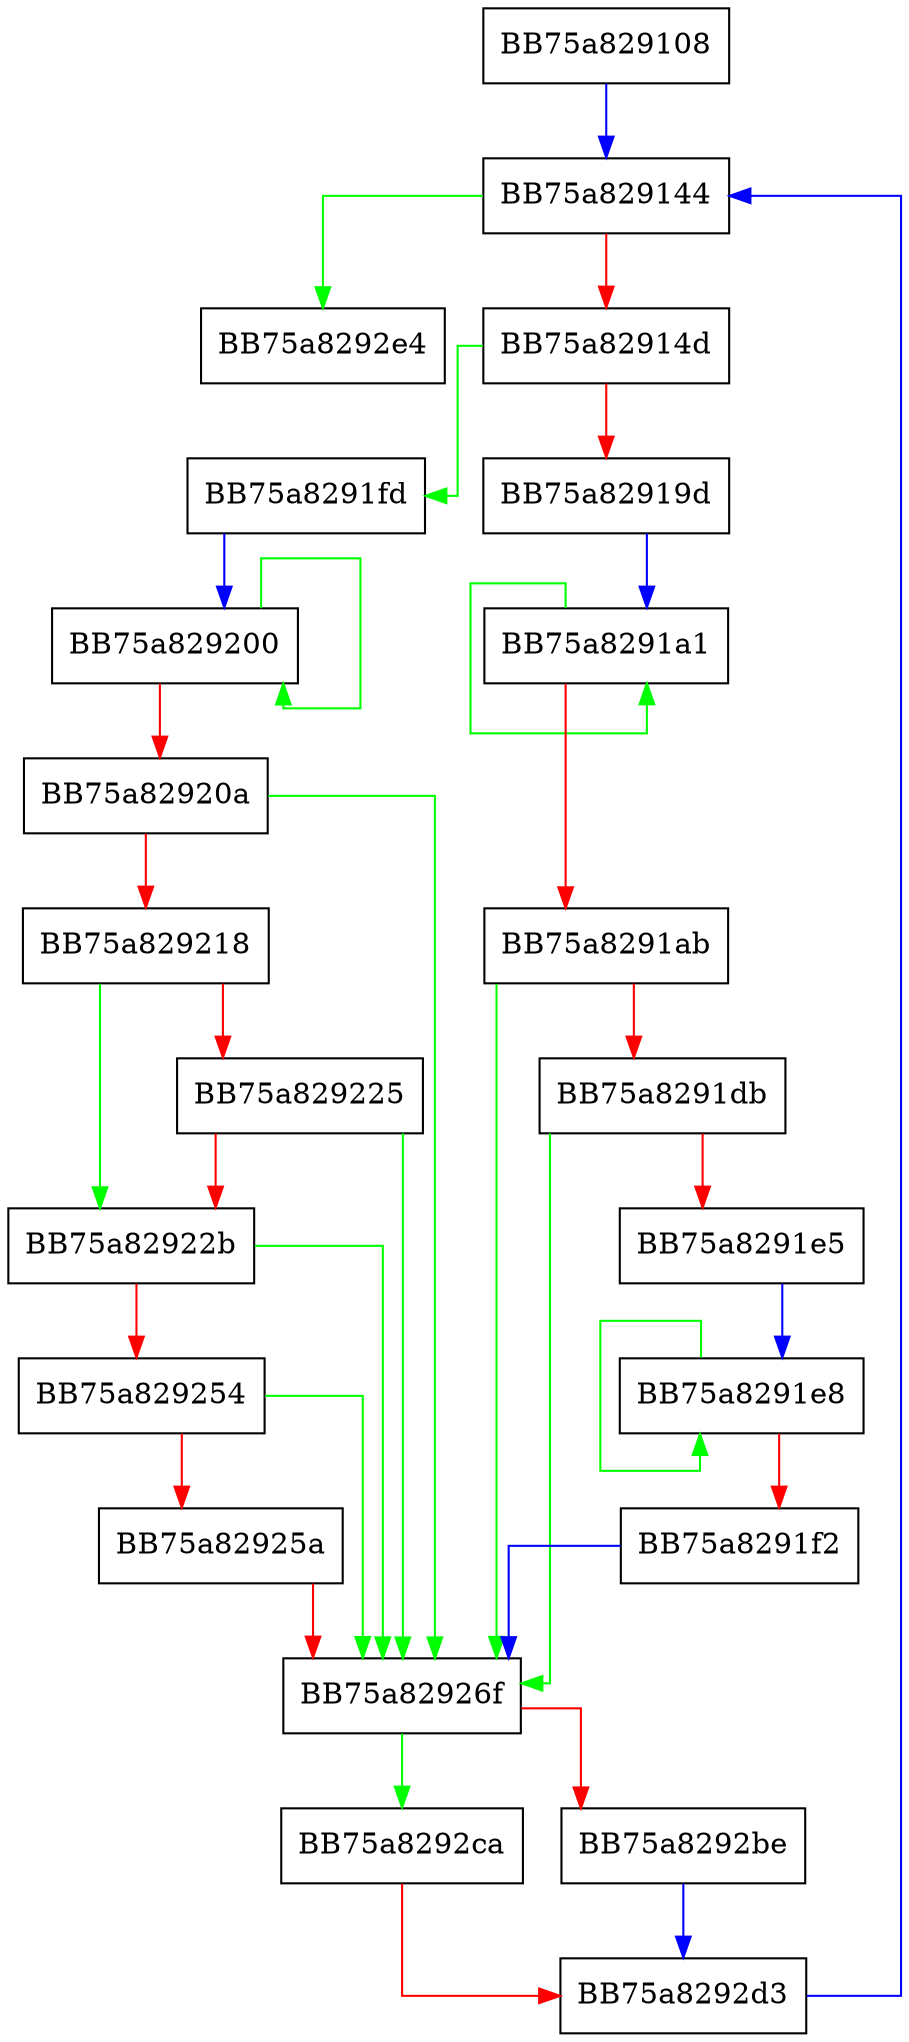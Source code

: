 digraph GetRemediationRegistryInfo {
  node [shape="box"];
  graph [splines=ortho];
  BB75a829108 -> BB75a829144 [color="blue"];
  BB75a829144 -> BB75a8292e4 [color="green"];
  BB75a829144 -> BB75a82914d [color="red"];
  BB75a82914d -> BB75a8291fd [color="green"];
  BB75a82914d -> BB75a82919d [color="red"];
  BB75a82919d -> BB75a8291a1 [color="blue"];
  BB75a8291a1 -> BB75a8291a1 [color="green"];
  BB75a8291a1 -> BB75a8291ab [color="red"];
  BB75a8291ab -> BB75a82926f [color="green"];
  BB75a8291ab -> BB75a8291db [color="red"];
  BB75a8291db -> BB75a82926f [color="green"];
  BB75a8291db -> BB75a8291e5 [color="red"];
  BB75a8291e5 -> BB75a8291e8 [color="blue"];
  BB75a8291e8 -> BB75a8291e8 [color="green"];
  BB75a8291e8 -> BB75a8291f2 [color="red"];
  BB75a8291f2 -> BB75a82926f [color="blue"];
  BB75a8291fd -> BB75a829200 [color="blue"];
  BB75a829200 -> BB75a829200 [color="green"];
  BB75a829200 -> BB75a82920a [color="red"];
  BB75a82920a -> BB75a82926f [color="green"];
  BB75a82920a -> BB75a829218 [color="red"];
  BB75a829218 -> BB75a82922b [color="green"];
  BB75a829218 -> BB75a829225 [color="red"];
  BB75a829225 -> BB75a82926f [color="green"];
  BB75a829225 -> BB75a82922b [color="red"];
  BB75a82922b -> BB75a82926f [color="green"];
  BB75a82922b -> BB75a829254 [color="red"];
  BB75a829254 -> BB75a82926f [color="green"];
  BB75a829254 -> BB75a82925a [color="red"];
  BB75a82925a -> BB75a82926f [color="red"];
  BB75a82926f -> BB75a8292ca [color="green"];
  BB75a82926f -> BB75a8292be [color="red"];
  BB75a8292be -> BB75a8292d3 [color="blue"];
  BB75a8292ca -> BB75a8292d3 [color="red"];
  BB75a8292d3 -> BB75a829144 [color="blue"];
}